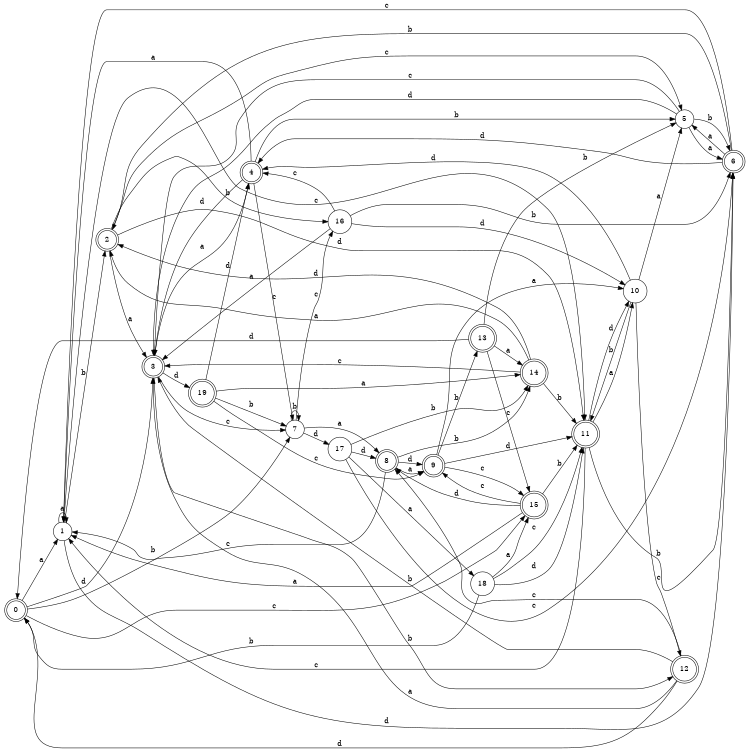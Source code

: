 digraph n16_9 {
__start0 [label="" shape="none"];

rankdir=LR;
size="8,5";

s0 [style="rounded,filled", color="black", fillcolor="white" shape="doublecircle", label="0"];
s1 [style="filled", color="black", fillcolor="white" shape="circle", label="1"];
s2 [style="rounded,filled", color="black", fillcolor="white" shape="doublecircle", label="2"];
s3 [style="rounded,filled", color="black", fillcolor="white" shape="doublecircle", label="3"];
s4 [style="rounded,filled", color="black", fillcolor="white" shape="doublecircle", label="4"];
s5 [style="filled", color="black", fillcolor="white" shape="circle", label="5"];
s6 [style="rounded,filled", color="black", fillcolor="white" shape="doublecircle", label="6"];
s7 [style="filled", color="black", fillcolor="white" shape="circle", label="7"];
s8 [style="rounded,filled", color="black", fillcolor="white" shape="doublecircle", label="8"];
s9 [style="rounded,filled", color="black", fillcolor="white" shape="doublecircle", label="9"];
s10 [style="filled", color="black", fillcolor="white" shape="circle", label="10"];
s11 [style="rounded,filled", color="black", fillcolor="white" shape="doublecircle", label="11"];
s12 [style="rounded,filled", color="black", fillcolor="white" shape="doublecircle", label="12"];
s13 [style="rounded,filled", color="black", fillcolor="white" shape="doublecircle", label="13"];
s14 [style="rounded,filled", color="black", fillcolor="white" shape="doublecircle", label="14"];
s15 [style="rounded,filled", color="black", fillcolor="white" shape="doublecircle", label="15"];
s16 [style="filled", color="black", fillcolor="white" shape="circle", label="16"];
s17 [style="filled", color="black", fillcolor="white" shape="circle", label="17"];
s18 [style="filled", color="black", fillcolor="white" shape="circle", label="18"];
s19 [style="rounded,filled", color="black", fillcolor="white" shape="doublecircle", label="19"];
s0 -> s1 [label="a"];
s0 -> s7 [label="b"];
s0 -> s15 [label="c"];
s0 -> s3 [label="d"];
s1 -> s1 [label="a"];
s1 -> s2 [label="b"];
s1 -> s11 [label="c"];
s1 -> s6 [label="d"];
s2 -> s3 [label="a"];
s2 -> s16 [label="b"];
s2 -> s5 [label="c"];
s2 -> s11 [label="d"];
s3 -> s4 [label="a"];
s3 -> s12 [label="b"];
s3 -> s7 [label="c"];
s3 -> s19 [label="d"];
s4 -> s1 [label="a"];
s4 -> s5 [label="b"];
s4 -> s7 [label="c"];
s4 -> s3 [label="d"];
s5 -> s6 [label="a"];
s5 -> s6 [label="b"];
s5 -> s3 [label="c"];
s5 -> s3 [label="d"];
s6 -> s5 [label="a"];
s6 -> s2 [label="b"];
s6 -> s1 [label="c"];
s6 -> s4 [label="d"];
s7 -> s8 [label="a"];
s7 -> s7 [label="b"];
s7 -> s16 [label="c"];
s7 -> s17 [label="d"];
s8 -> s9 [label="a"];
s8 -> s14 [label="b"];
s8 -> s1 [label="c"];
s8 -> s9 [label="d"];
s9 -> s10 [label="a"];
s9 -> s13 [label="b"];
s9 -> s15 [label="c"];
s9 -> s11 [label="d"];
s10 -> s5 [label="a"];
s10 -> s11 [label="b"];
s10 -> s12 [label="c"];
s10 -> s4 [label="d"];
s11 -> s10 [label="a"];
s11 -> s6 [label="b"];
s11 -> s1 [label="c"];
s11 -> s10 [label="d"];
s12 -> s3 [label="a"];
s12 -> s3 [label="b"];
s12 -> s8 [label="c"];
s12 -> s0 [label="d"];
s13 -> s14 [label="a"];
s13 -> s5 [label="b"];
s13 -> s15 [label="c"];
s13 -> s0 [label="d"];
s14 -> s2 [label="a"];
s14 -> s11 [label="b"];
s14 -> s3 [label="c"];
s14 -> s2 [label="d"];
s15 -> s1 [label="a"];
s15 -> s11 [label="b"];
s15 -> s9 [label="c"];
s15 -> s8 [label="d"];
s16 -> s3 [label="a"];
s16 -> s6 [label="b"];
s16 -> s4 [label="c"];
s16 -> s10 [label="d"];
s17 -> s18 [label="a"];
s17 -> s14 [label="b"];
s17 -> s6 [label="c"];
s17 -> s8 [label="d"];
s18 -> s15 [label="a"];
s18 -> s0 [label="b"];
s18 -> s11 [label="c"];
s18 -> s11 [label="d"];
s19 -> s14 [label="a"];
s19 -> s7 [label="b"];
s19 -> s9 [label="c"];
s19 -> s4 [label="d"];

}